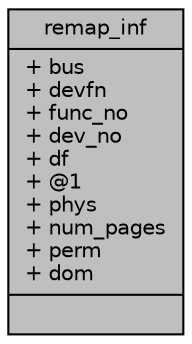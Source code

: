 digraph "remap_inf"
{
 // LATEX_PDF_SIZE
  edge [fontname="Helvetica",fontsize="10",labelfontname="Helvetica",labelfontsize="10"];
  node [fontname="Helvetica",fontsize="10",shape=record];
  Node1 [label="{remap_inf\n|+ bus\l+ devfn\l+ func_no\l+ dev_no\l+ df\l+ @1\l+ phys\l+ num_pages\l+ perm\l+ dom\l|}",height=0.2,width=0.4,color="black", fillcolor="grey75", style="filled", fontcolor="black",tooltip=" "];
}
